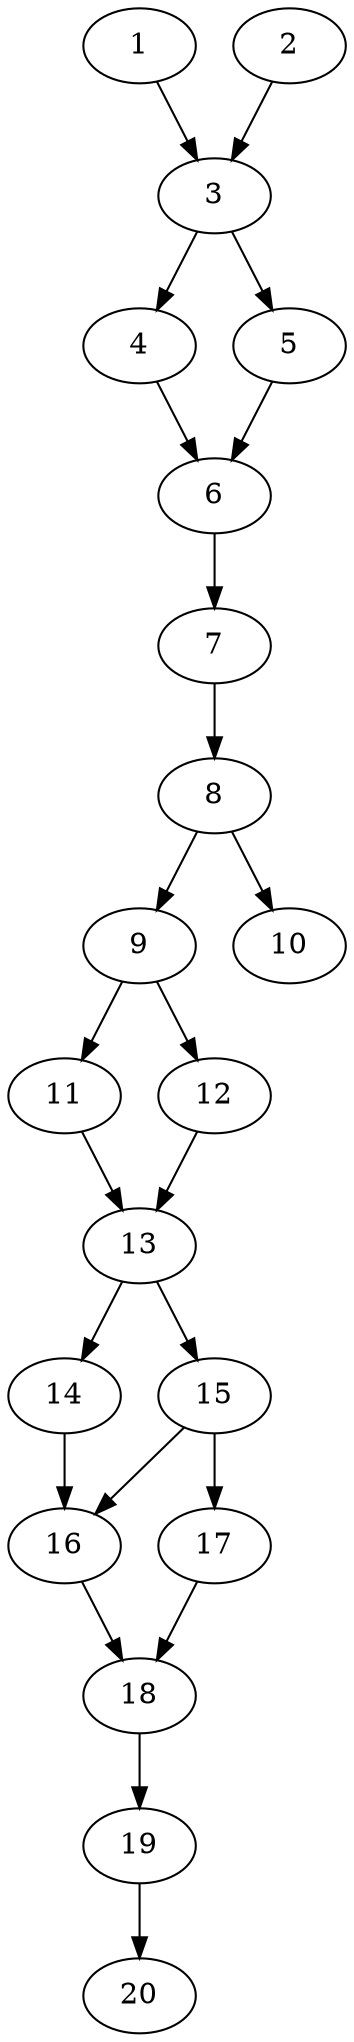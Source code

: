 // DAG automatically generated by daggen at Thu Oct  3 13:58:43 2019
// ./daggen --dot -n 20 --ccr 0.5 --fat 0.3 --regular 0.9 --density 0.7 --mindata 5242880 --maxdata 52428800 
digraph G {
  1 [size="66992128", alpha="0.06", expect_size="33496064"] 
  1 -> 3 [size ="33496064"]
  2 [size="15396864", alpha="0.15", expect_size="7698432"] 
  2 -> 3 [size ="7698432"]
  3 [size="10602496", alpha="0.09", expect_size="5301248"] 
  3 -> 4 [size ="5301248"]
  3 -> 5 [size ="5301248"]
  4 [size="61132800", alpha="0.06", expect_size="30566400"] 
  4 -> 6 [size ="30566400"]
  5 [size="57454592", alpha="0.15", expect_size="28727296"] 
  5 -> 6 [size ="28727296"]
  6 [size="43614208", alpha="0.06", expect_size="21807104"] 
  6 -> 7 [size ="21807104"]
  7 [size="81332224", alpha="0.08", expect_size="40666112"] 
  7 -> 8 [size ="40666112"]
  8 [size="32598016", alpha="0.03", expect_size="16299008"] 
  8 -> 9 [size ="16299008"]
  8 -> 10 [size ="16299008"]
  9 [size="101156864", alpha="0.15", expect_size="50578432"] 
  9 -> 11 [size ="50578432"]
  9 -> 12 [size ="50578432"]
  10 [size="74739712", alpha="0.16", expect_size="37369856"] 
  11 [size="80025600", alpha="0.17", expect_size="40012800"] 
  11 -> 13 [size ="40012800"]
  12 [size="14620672", alpha="0.00", expect_size="7310336"] 
  12 -> 13 [size ="7310336"]
  13 [size="83902464", alpha="0.04", expect_size="41951232"] 
  13 -> 14 [size ="41951232"]
  13 -> 15 [size ="41951232"]
  14 [size="31393792", alpha="0.07", expect_size="15696896"] 
  14 -> 16 [size ="15696896"]
  15 [size="59484160", alpha="0.11", expect_size="29742080"] 
  15 -> 16 [size ="29742080"]
  15 -> 17 [size ="29742080"]
  16 [size="38189056", alpha="0.04", expect_size="19094528"] 
  16 -> 18 [size ="19094528"]
  17 [size="68399104", alpha="0.10", expect_size="34199552"] 
  17 -> 18 [size ="34199552"]
  18 [size="13406208", alpha="0.19", expect_size="6703104"] 
  18 -> 19 [size ="6703104"]
  19 [size="27248640", alpha="0.08", expect_size="13624320"] 
  19 -> 20 [size ="13624320"]
  20 [size="98914304", alpha="0.02", expect_size="49457152"] 
}
